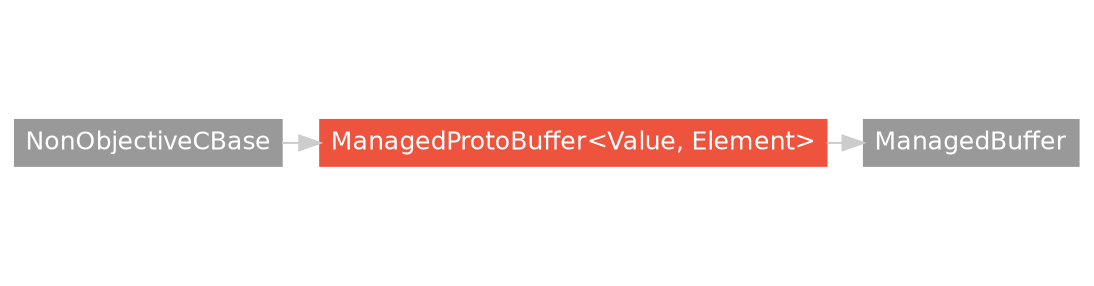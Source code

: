 strict digraph "ManagedProtoBuffer<Value, Element> - Type Hierarchy - SwiftDoc.org" {
    pad="0.1,0.8"
    node [shape=box, style="filled,rounded", color="#999999", fillcolor="#999999", fontcolor=white, fontname=Helvetica, fontnames="Helvetica,sansserif", fontsize=12, margin="0.07,0.05", height="0.3"]
    edge [color="#cccccc"]
    "ManagedBuffer" [URL="/type/ManagedBuffer/", style=filled]
    "ManagedProtoBuffer<Value, Element>" [URL="/type/ManagedProtoBuffer/", style="filled", fillcolor="#ee543d", color="#ee543d"]
    "NonObjectiveCBase" [URL="/type/NonObjectiveCBase/", style=filled]    "ManagedProtoBuffer<Value, Element>" -> "ManagedBuffer"
    "NonObjectiveCBase" -> "ManagedProtoBuffer<Value, Element>"
    subgraph Types {
        rank = max; "ManagedProtoBuffer<Value, Element>"; "ManagedBuffer"; "NonObjectiveCBase";
    }
}
